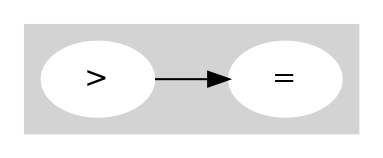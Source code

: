 digraph G {
    rankdir="LR"
  subgraph cluster_0 {
    style=filled;
    color=lightgrey;
    node [style=filled,color=white];
    ">" -> "=";
    
  }
}
